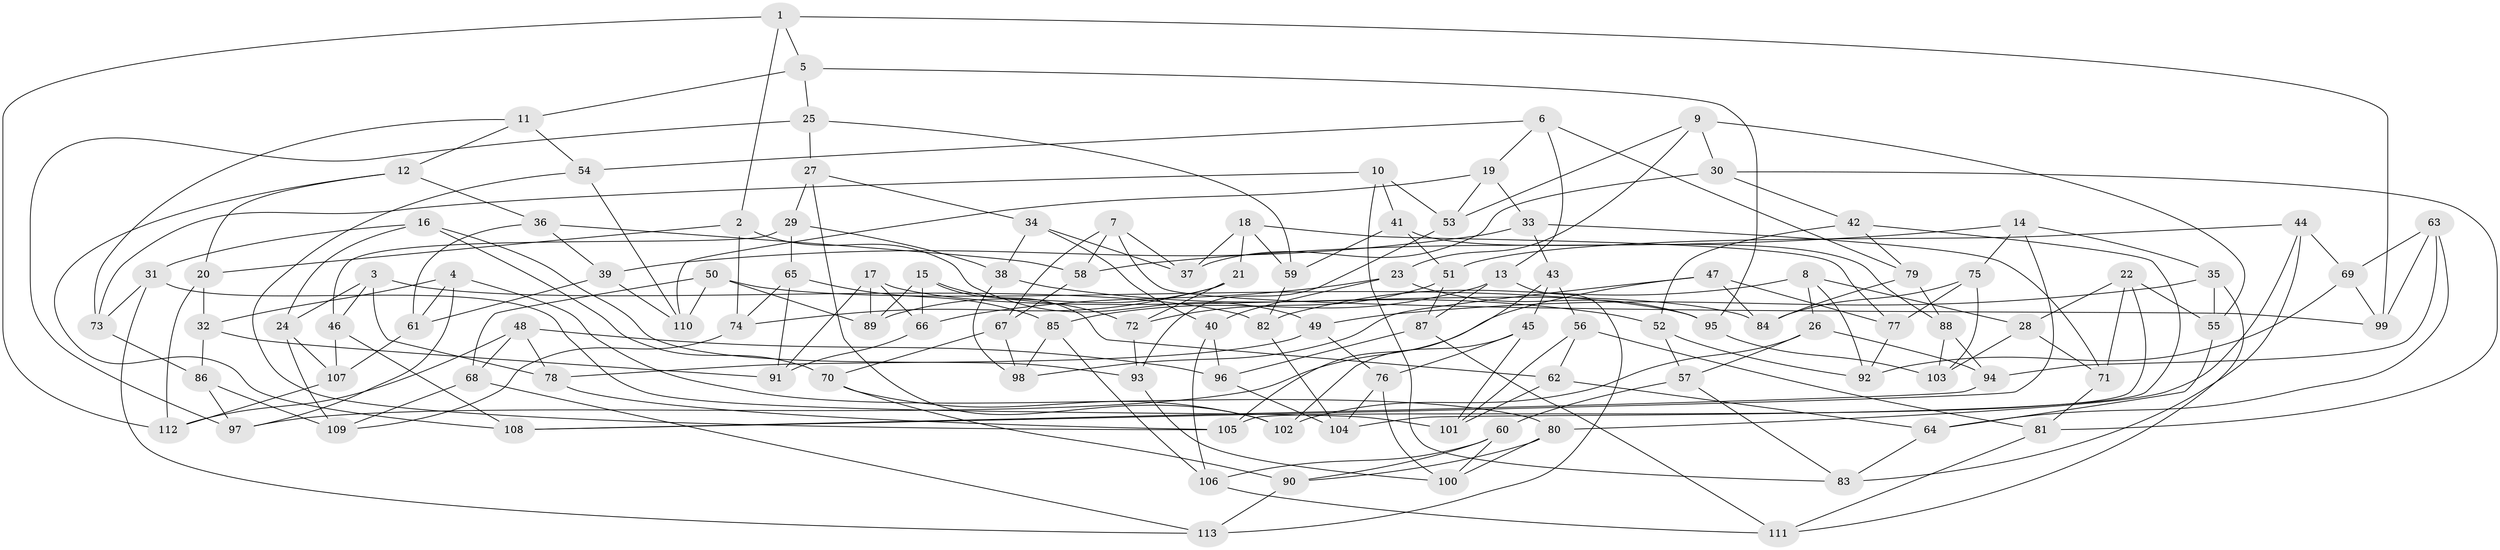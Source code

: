 // coarse degree distribution, {9: 0.043478260869565216, 3: 0.10144927536231885, 4: 0.7246376811594203, 8: 0.028985507246376812, 12: 0.014492753623188406, 10: 0.057971014492753624, 11: 0.028985507246376812}
// Generated by graph-tools (version 1.1) at 2025/54/03/04/25 22:54:05]
// undirected, 113 vertices, 226 edges
graph export_dot {
  node [color=gray90,style=filled];
  1;
  2;
  3;
  4;
  5;
  6;
  7;
  8;
  9;
  10;
  11;
  12;
  13;
  14;
  15;
  16;
  17;
  18;
  19;
  20;
  21;
  22;
  23;
  24;
  25;
  26;
  27;
  28;
  29;
  30;
  31;
  32;
  33;
  34;
  35;
  36;
  37;
  38;
  39;
  40;
  41;
  42;
  43;
  44;
  45;
  46;
  47;
  48;
  49;
  50;
  51;
  52;
  53;
  54;
  55;
  56;
  57;
  58;
  59;
  60;
  61;
  62;
  63;
  64;
  65;
  66;
  67;
  68;
  69;
  70;
  71;
  72;
  73;
  74;
  75;
  76;
  77;
  78;
  79;
  80;
  81;
  82;
  83;
  84;
  85;
  86;
  87;
  88;
  89;
  90;
  91;
  92;
  93;
  94;
  95;
  96;
  97;
  98;
  99;
  100;
  101;
  102;
  103;
  104;
  105;
  106;
  107;
  108;
  109;
  110;
  111;
  112;
  113;
  1 -- 5;
  1 -- 112;
  1 -- 2;
  1 -- 99;
  2 -- 74;
  2 -- 49;
  2 -- 20;
  3 -- 82;
  3 -- 24;
  3 -- 46;
  3 -- 78;
  4 -- 32;
  4 -- 97;
  4 -- 61;
  4 -- 80;
  5 -- 95;
  5 -- 11;
  5 -- 25;
  6 -- 79;
  6 -- 13;
  6 -- 54;
  6 -- 19;
  7 -- 67;
  7 -- 99;
  7 -- 58;
  7 -- 37;
  8 -- 82;
  8 -- 26;
  8 -- 92;
  8 -- 28;
  9 -- 55;
  9 -- 23;
  9 -- 30;
  9 -- 53;
  10 -- 53;
  10 -- 41;
  10 -- 73;
  10 -- 83;
  11 -- 54;
  11 -- 73;
  11 -- 12;
  12 -- 20;
  12 -- 36;
  12 -- 108;
  13 -- 113;
  13 -- 85;
  13 -- 87;
  14 -- 108;
  14 -- 75;
  14 -- 35;
  14 -- 58;
  15 -- 66;
  15 -- 62;
  15 -- 72;
  15 -- 89;
  16 -- 93;
  16 -- 31;
  16 -- 70;
  16 -- 24;
  17 -- 89;
  17 -- 91;
  17 -- 66;
  17 -- 84;
  18 -- 21;
  18 -- 77;
  18 -- 59;
  18 -- 37;
  19 -- 110;
  19 -- 53;
  19 -- 33;
  20 -- 32;
  20 -- 112;
  21 -- 74;
  21 -- 72;
  21 -- 89;
  22 -- 105;
  22 -- 71;
  22 -- 55;
  22 -- 28;
  23 -- 95;
  23 -- 66;
  23 -- 40;
  24 -- 107;
  24 -- 109;
  25 -- 27;
  25 -- 59;
  25 -- 97;
  26 -- 57;
  26 -- 94;
  26 -- 102;
  27 -- 102;
  27 -- 29;
  27 -- 34;
  28 -- 71;
  28 -- 103;
  29 -- 65;
  29 -- 46;
  29 -- 38;
  30 -- 81;
  30 -- 42;
  30 -- 37;
  31 -- 101;
  31 -- 113;
  31 -- 73;
  32 -- 86;
  32 -- 91;
  33 -- 39;
  33 -- 71;
  33 -- 43;
  34 -- 38;
  34 -- 37;
  34 -- 40;
  35 -- 55;
  35 -- 111;
  35 -- 49;
  36 -- 61;
  36 -- 58;
  36 -- 39;
  38 -- 52;
  38 -- 98;
  39 -- 110;
  39 -- 61;
  40 -- 96;
  40 -- 106;
  41 -- 88;
  41 -- 51;
  41 -- 59;
  42 -- 79;
  42 -- 52;
  42 -- 104;
  43 -- 105;
  43 -- 45;
  43 -- 56;
  44 -- 51;
  44 -- 80;
  44 -- 69;
  44 -- 83;
  45 -- 101;
  45 -- 102;
  45 -- 76;
  46 -- 107;
  46 -- 108;
  47 -- 77;
  47 -- 97;
  47 -- 98;
  47 -- 84;
  48 -- 96;
  48 -- 68;
  48 -- 78;
  48 -- 112;
  49 -- 76;
  49 -- 78;
  50 -- 89;
  50 -- 68;
  50 -- 110;
  50 -- 95;
  51 -- 87;
  51 -- 72;
  52 -- 57;
  52 -- 92;
  53 -- 93;
  54 -- 110;
  54 -- 105;
  55 -- 64;
  56 -- 62;
  56 -- 81;
  56 -- 101;
  57 -- 60;
  57 -- 83;
  58 -- 67;
  59 -- 82;
  60 -- 100;
  60 -- 90;
  60 -- 106;
  61 -- 107;
  62 -- 101;
  62 -- 64;
  63 -- 94;
  63 -- 64;
  63 -- 69;
  63 -- 99;
  64 -- 83;
  65 -- 74;
  65 -- 85;
  65 -- 91;
  66 -- 91;
  67 -- 98;
  67 -- 70;
  68 -- 113;
  68 -- 109;
  69 -- 99;
  69 -- 92;
  70 -- 102;
  70 -- 90;
  71 -- 81;
  72 -- 93;
  73 -- 86;
  74 -- 109;
  75 -- 77;
  75 -- 103;
  75 -- 84;
  76 -- 100;
  76 -- 104;
  77 -- 92;
  78 -- 105;
  79 -- 84;
  79 -- 88;
  80 -- 100;
  80 -- 90;
  81 -- 111;
  82 -- 104;
  85 -- 98;
  85 -- 106;
  86 -- 109;
  86 -- 97;
  87 -- 96;
  87 -- 111;
  88 -- 94;
  88 -- 103;
  90 -- 113;
  93 -- 100;
  94 -- 108;
  95 -- 103;
  96 -- 104;
  106 -- 111;
  107 -- 112;
}
